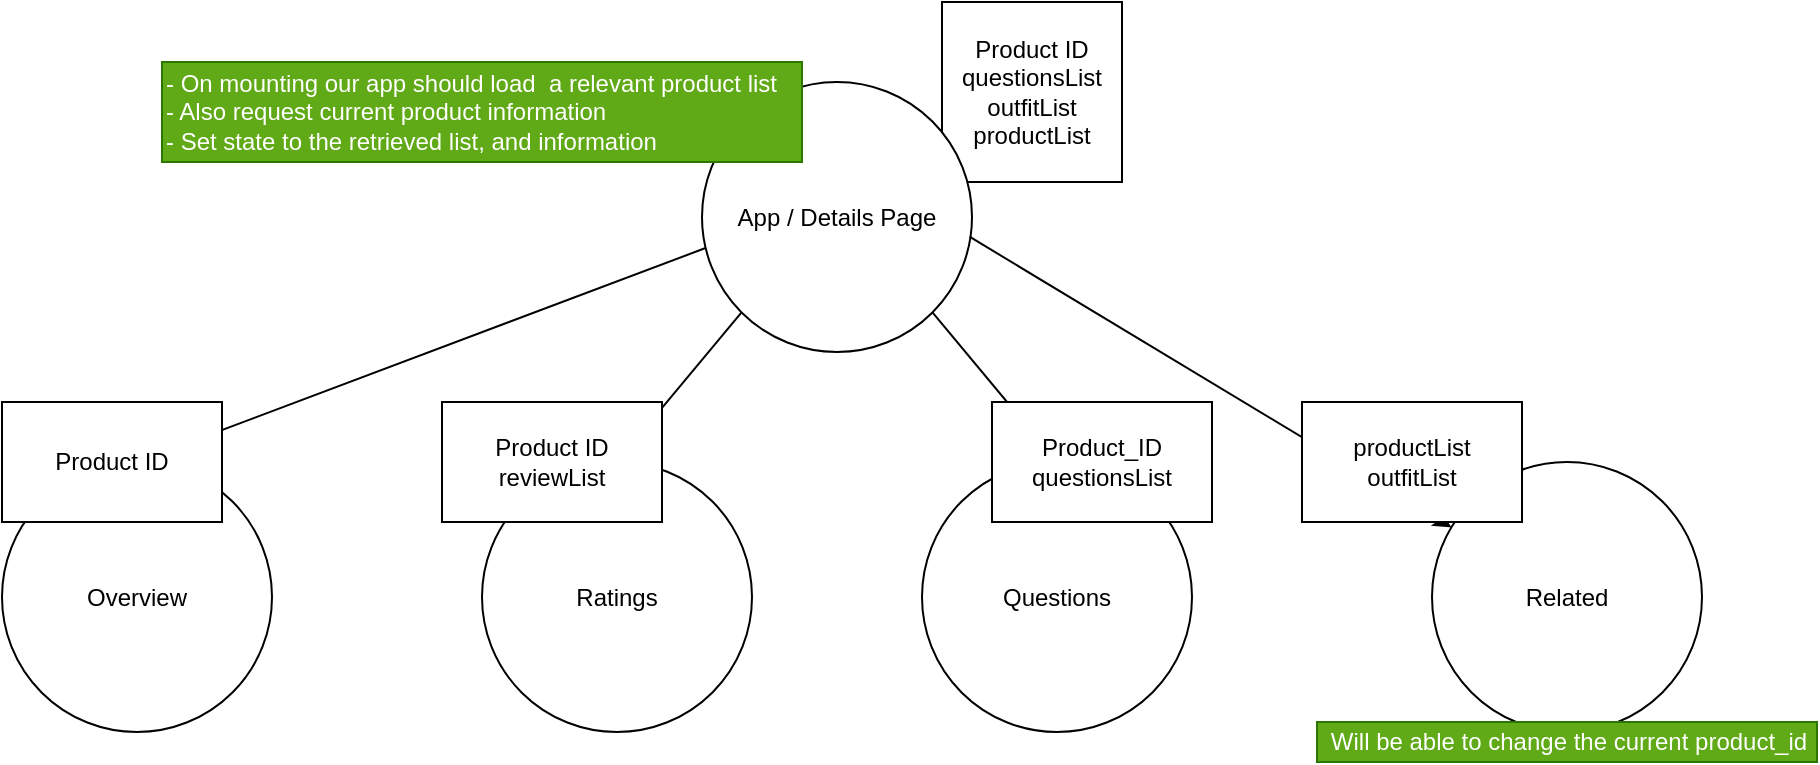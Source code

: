 <mxfile>
    <diagram id="wm55HPN1U-g9LiwkY5EH" name="Page-1">
        <mxGraphModel dx="1011" dy="579" grid="1" gridSize="10" guides="1" tooltips="1" connect="1" arrows="1" fold="1" page="1" pageScale="1" pageWidth="850" pageHeight="1100" math="0" shadow="0">
            <root>
                <mxCell id="0"/>
                <mxCell id="1" parent="0"/>
                <mxCell id="2" value="Product ID&lt;br&gt;questionsList&lt;br&gt;outfitList&lt;br&gt;productList" style="whiteSpace=wrap;html=1;aspect=fixed;" parent="1" vertex="1">
                    <mxGeometry x="900" y="80" width="90" height="90" as="geometry"/>
                </mxCell>
                <mxCell id="3" value="Overview" style="ellipse;whiteSpace=wrap;html=1;aspect=fixed;" parent="1" vertex="1">
                    <mxGeometry x="430" y="310" width="135" height="135" as="geometry"/>
                </mxCell>
                <mxCell id="4" value="App / Details Page" style="ellipse;whiteSpace=wrap;html=1;aspect=fixed;" parent="1" vertex="1">
                    <mxGeometry x="780" y="120" width="135" height="135" as="geometry"/>
                </mxCell>
                <mxCell id="5" value="Ratings" style="ellipse;whiteSpace=wrap;html=1;aspect=fixed;" parent="1" vertex="1">
                    <mxGeometry x="670" y="310" width="135" height="135" as="geometry"/>
                </mxCell>
                <mxCell id="6" value="Questions" style="ellipse;whiteSpace=wrap;html=1;aspect=fixed;" parent="1" vertex="1">
                    <mxGeometry x="890" y="310" width="135" height="135" as="geometry"/>
                </mxCell>
                <mxCell id="7" value="" style="endArrow=classic;html=1;entryX=0.5;entryY=0;entryDx=0;entryDy=0;exitX=0.013;exitY=0.615;exitDx=0;exitDy=0;exitPerimeter=0;" parent="1" source="4" target="3" edge="1">
                    <mxGeometry width="50" height="50" relative="1" as="geometry">
                        <mxPoint x="640" y="400" as="sourcePoint"/>
                        <mxPoint x="504.637" y="279.185" as="targetPoint"/>
                    </mxGeometry>
                </mxCell>
                <mxCell id="8" value="" style="endArrow=classic;html=1;exitX=0;exitY=1;exitDx=0;exitDy=0;entryX=0.5;entryY=0;entryDx=0;entryDy=0;" parent="1" source="4" target="5" edge="1">
                    <mxGeometry width="50" height="50" relative="1" as="geometry">
                        <mxPoint x="865.5" y="235" as="sourcePoint"/>
                        <mxPoint x="850" y="409" as="targetPoint"/>
                    </mxGeometry>
                </mxCell>
                <mxCell id="9" value="" style="endArrow=classic;html=1;entryX=0.5;entryY=0;entryDx=0;entryDy=0;exitX=1;exitY=1;exitDx=0;exitDy=0;" parent="1" source="4" target="6" edge="1">
                    <mxGeometry width="50" height="50" relative="1" as="geometry">
                        <mxPoint x="879" y="251" as="sourcePoint"/>
                        <mxPoint x="856" y="580" as="targetPoint"/>
                    </mxGeometry>
                </mxCell>
                <mxCell id="10" value="Related" style="ellipse;whiteSpace=wrap;html=1;aspect=fixed;" parent="1" vertex="1">
                    <mxGeometry x="1145" y="310" width="135" height="135" as="geometry"/>
                </mxCell>
                <mxCell id="11" value="" style="endArrow=classic;html=1;exitX=0.991;exitY=0.573;exitDx=0;exitDy=0;exitPerimeter=0;" parent="1" source="4" target="10" edge="1">
                    <mxGeometry width="50" height="50" relative="1" as="geometry">
                        <mxPoint x="864.5" y="565" as="sourcePoint"/>
                        <mxPoint x="864.5" y="590" as="targetPoint"/>
                    </mxGeometry>
                </mxCell>
                <mxCell id="13" value="Product ID" style="rounded=0;whiteSpace=wrap;html=1;" parent="1" vertex="1">
                    <mxGeometry x="430" y="280" width="110" height="60" as="geometry"/>
                </mxCell>
                <mxCell id="14" value="Product ID&lt;br&gt;reviewList" style="rounded=0;whiteSpace=wrap;html=1;" parent="1" vertex="1">
                    <mxGeometry x="650" y="280" width="110" height="60" as="geometry"/>
                </mxCell>
                <mxCell id="15" value="productList&lt;br&gt;outfitList" style="rounded=0;whiteSpace=wrap;html=1;" parent="1" vertex="1">
                    <mxGeometry x="1080" y="280" width="110" height="60" as="geometry"/>
                </mxCell>
                <mxCell id="16" value="Will be able to change the current product_id" style="text;html=1;align=center;verticalAlign=middle;resizable=0;points=[];autosize=1;strokeColor=#2D7600;fillColor=#60a917;fontColor=#ffffff;" parent="1" vertex="1">
                    <mxGeometry x="1087.5" y="440" width="250" height="20" as="geometry"/>
                </mxCell>
                <mxCell id="17" value="Product_ID&lt;br&gt;questionsList" style="rounded=0;whiteSpace=wrap;html=1;" parent="1" vertex="1">
                    <mxGeometry x="925" y="280" width="110" height="60" as="geometry"/>
                </mxCell>
                <mxCell id="20" value="- On mounting our app should load&amp;nbsp; a relevant product list&lt;br&gt;- Also request current product information&lt;br&gt;- Set state to the retrieved list, and information" style="text;html=1;align=left;verticalAlign=middle;resizable=0;points=[];autosize=1;strokeColor=#2D7600;fillColor=#60a917;fontColor=#ffffff;" parent="1" vertex="1">
                    <mxGeometry x="510" y="110" width="320" height="50" as="geometry"/>
                </mxCell>
            </root>
        </mxGraphModel>
    </diagram>
</mxfile>